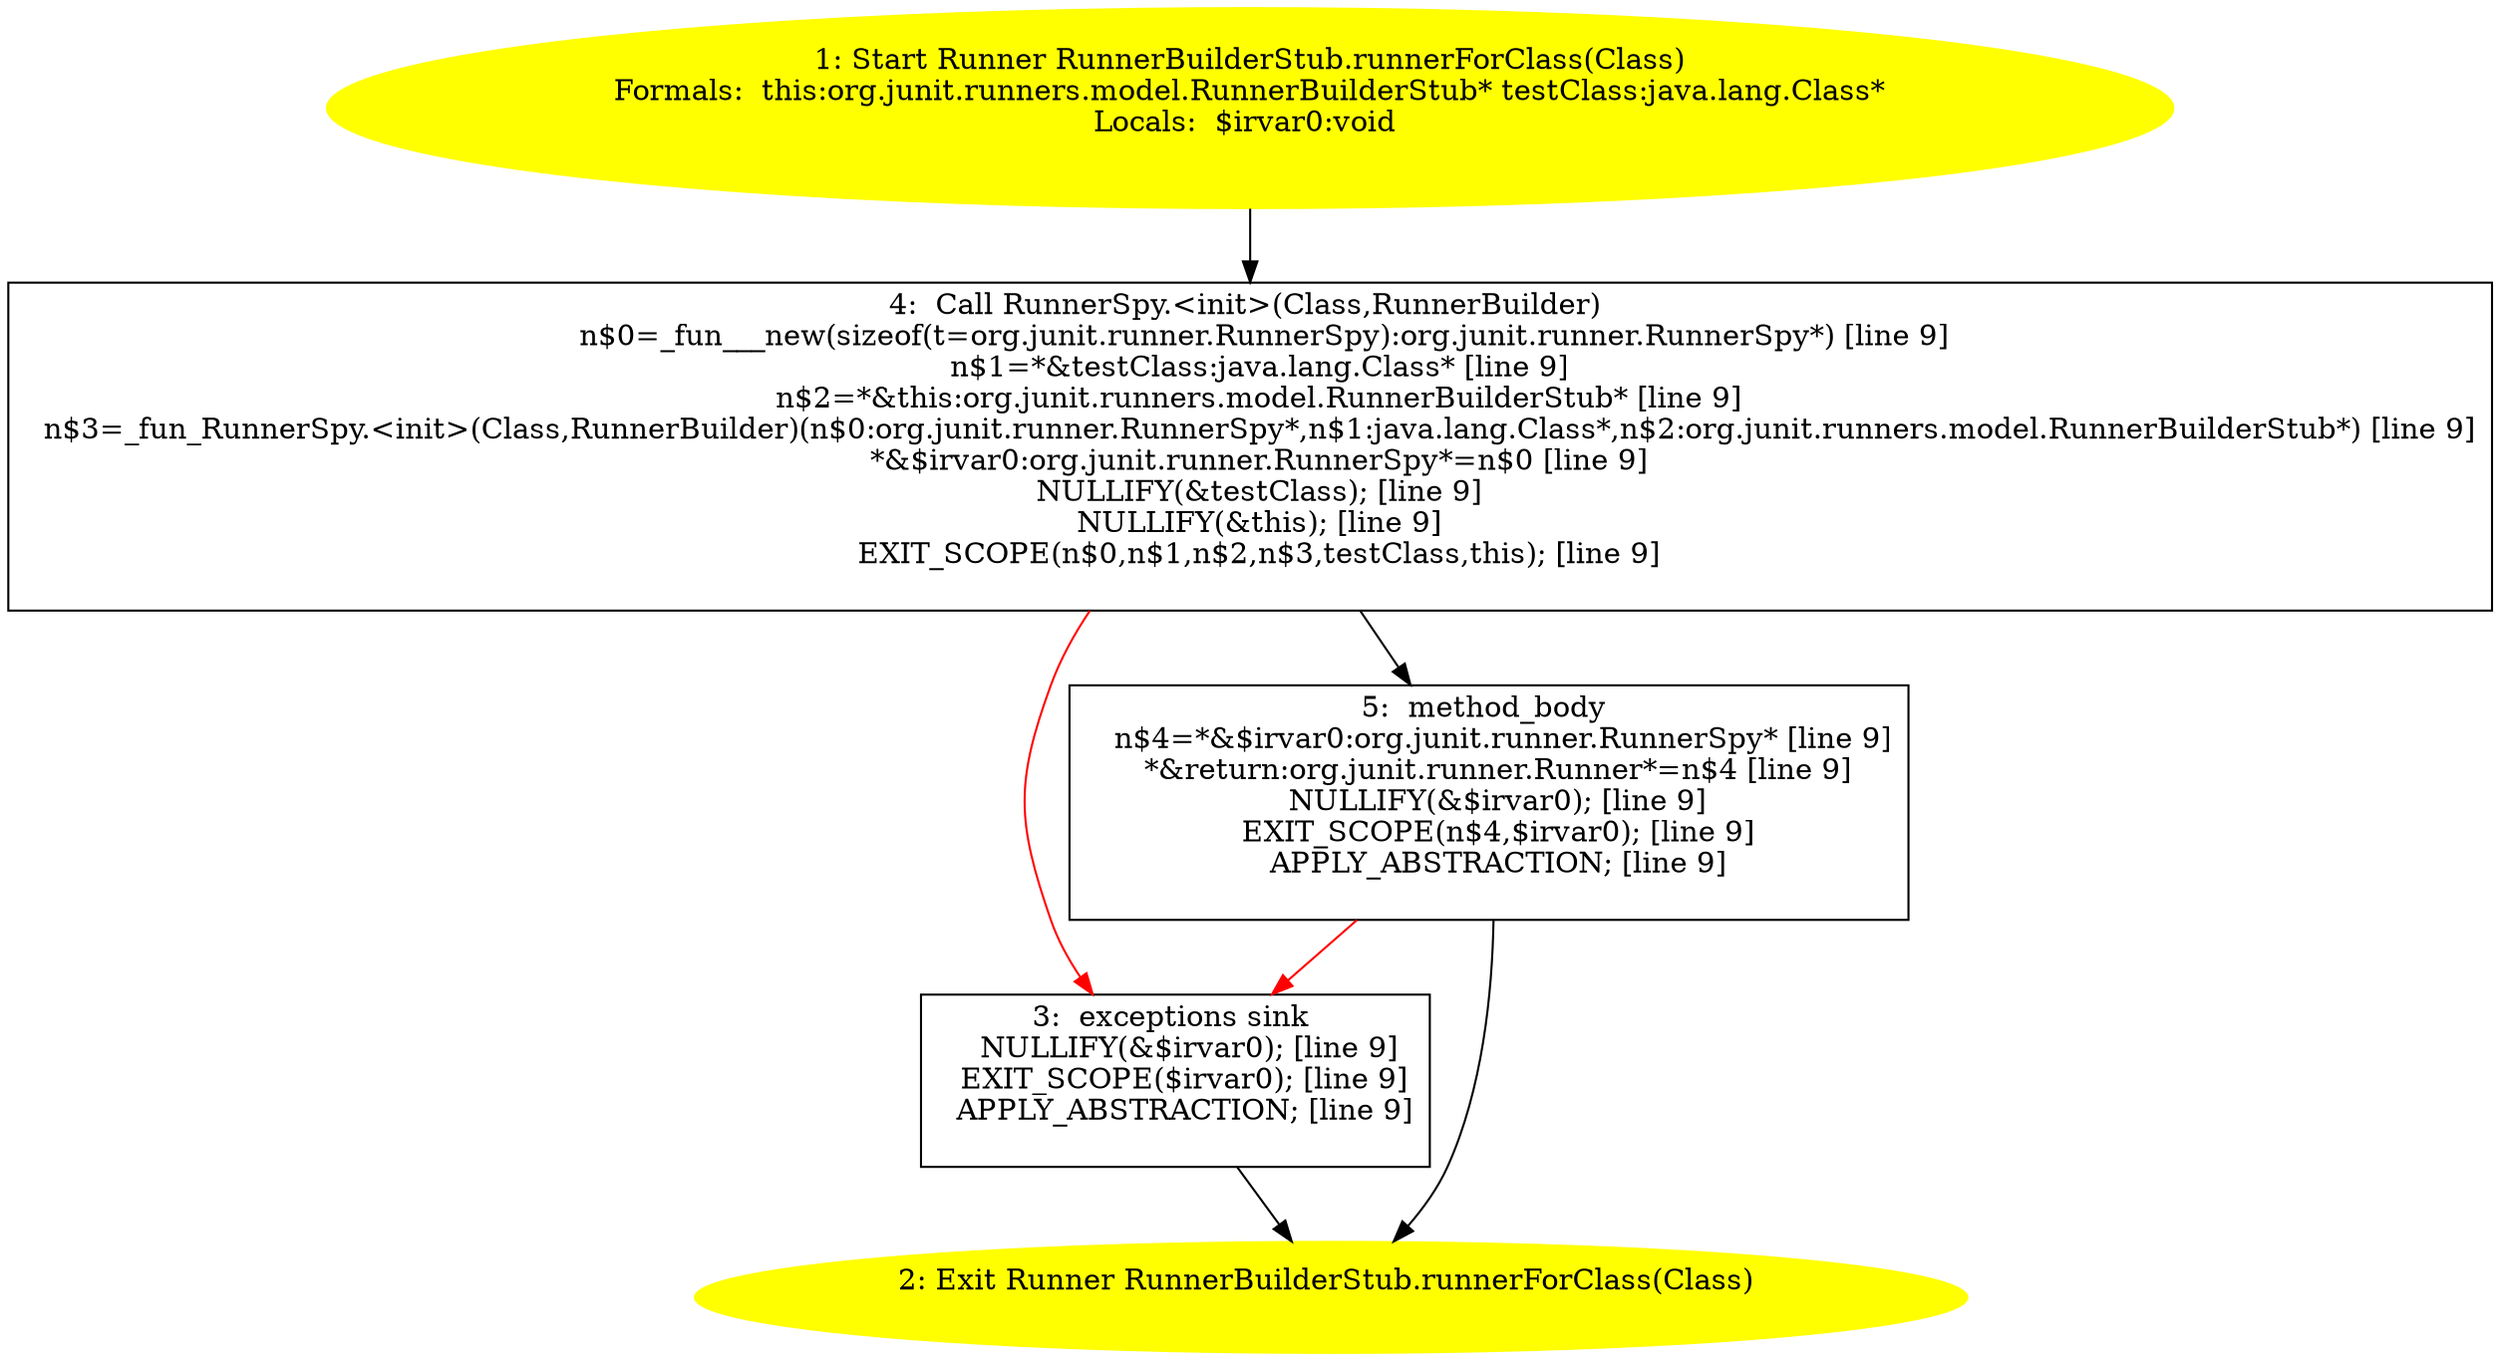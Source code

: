 /* @generated */
digraph cfg {
"org.junit.runners.model.RunnerBuilderStub.runnerForClass(java.lang.Class):org.junit.runner.Runner.c2f49b912b9b979d51cf341b7cd40c53_1" [label="1: Start Runner RunnerBuilderStub.runnerForClass(Class)\nFormals:  this:org.junit.runners.model.RunnerBuilderStub* testClass:java.lang.Class*\nLocals:  $irvar0:void \n  " color=yellow style=filled]
	

	 "org.junit.runners.model.RunnerBuilderStub.runnerForClass(java.lang.Class):org.junit.runner.Runner.c2f49b912b9b979d51cf341b7cd40c53_1" -> "org.junit.runners.model.RunnerBuilderStub.runnerForClass(java.lang.Class):org.junit.runner.Runner.c2f49b912b9b979d51cf341b7cd40c53_4" ;
"org.junit.runners.model.RunnerBuilderStub.runnerForClass(java.lang.Class):org.junit.runner.Runner.c2f49b912b9b979d51cf341b7cd40c53_2" [label="2: Exit Runner RunnerBuilderStub.runnerForClass(Class) \n  " color=yellow style=filled]
	

"org.junit.runners.model.RunnerBuilderStub.runnerForClass(java.lang.Class):org.junit.runner.Runner.c2f49b912b9b979d51cf341b7cd40c53_3" [label="3:  exceptions sink \n   NULLIFY(&$irvar0); [line 9]\n  EXIT_SCOPE($irvar0); [line 9]\n  APPLY_ABSTRACTION; [line 9]\n " shape="box"]
	

	 "org.junit.runners.model.RunnerBuilderStub.runnerForClass(java.lang.Class):org.junit.runner.Runner.c2f49b912b9b979d51cf341b7cd40c53_3" -> "org.junit.runners.model.RunnerBuilderStub.runnerForClass(java.lang.Class):org.junit.runner.Runner.c2f49b912b9b979d51cf341b7cd40c53_2" ;
"org.junit.runners.model.RunnerBuilderStub.runnerForClass(java.lang.Class):org.junit.runner.Runner.c2f49b912b9b979d51cf341b7cd40c53_4" [label="4:  Call RunnerSpy.<init>(Class,RunnerBuilder) \n   n$0=_fun___new(sizeof(t=org.junit.runner.RunnerSpy):org.junit.runner.RunnerSpy*) [line 9]\n  n$1=*&testClass:java.lang.Class* [line 9]\n  n$2=*&this:org.junit.runners.model.RunnerBuilderStub* [line 9]\n  n$3=_fun_RunnerSpy.<init>(Class,RunnerBuilder)(n$0:org.junit.runner.RunnerSpy*,n$1:java.lang.Class*,n$2:org.junit.runners.model.RunnerBuilderStub*) [line 9]\n  *&$irvar0:org.junit.runner.RunnerSpy*=n$0 [line 9]\n  NULLIFY(&testClass); [line 9]\n  NULLIFY(&this); [line 9]\n  EXIT_SCOPE(n$0,n$1,n$2,n$3,testClass,this); [line 9]\n " shape="box"]
	

	 "org.junit.runners.model.RunnerBuilderStub.runnerForClass(java.lang.Class):org.junit.runner.Runner.c2f49b912b9b979d51cf341b7cd40c53_4" -> "org.junit.runners.model.RunnerBuilderStub.runnerForClass(java.lang.Class):org.junit.runner.Runner.c2f49b912b9b979d51cf341b7cd40c53_5" ;
	 "org.junit.runners.model.RunnerBuilderStub.runnerForClass(java.lang.Class):org.junit.runner.Runner.c2f49b912b9b979d51cf341b7cd40c53_4" -> "org.junit.runners.model.RunnerBuilderStub.runnerForClass(java.lang.Class):org.junit.runner.Runner.c2f49b912b9b979d51cf341b7cd40c53_3" [color="red" ];
"org.junit.runners.model.RunnerBuilderStub.runnerForClass(java.lang.Class):org.junit.runner.Runner.c2f49b912b9b979d51cf341b7cd40c53_5" [label="5:  method_body \n   n$4=*&$irvar0:org.junit.runner.RunnerSpy* [line 9]\n  *&return:org.junit.runner.Runner*=n$4 [line 9]\n  NULLIFY(&$irvar0); [line 9]\n  EXIT_SCOPE(n$4,$irvar0); [line 9]\n  APPLY_ABSTRACTION; [line 9]\n " shape="box"]
	

	 "org.junit.runners.model.RunnerBuilderStub.runnerForClass(java.lang.Class):org.junit.runner.Runner.c2f49b912b9b979d51cf341b7cd40c53_5" -> "org.junit.runners.model.RunnerBuilderStub.runnerForClass(java.lang.Class):org.junit.runner.Runner.c2f49b912b9b979d51cf341b7cd40c53_2" ;
	 "org.junit.runners.model.RunnerBuilderStub.runnerForClass(java.lang.Class):org.junit.runner.Runner.c2f49b912b9b979d51cf341b7cd40c53_5" -> "org.junit.runners.model.RunnerBuilderStub.runnerForClass(java.lang.Class):org.junit.runner.Runner.c2f49b912b9b979d51cf341b7cd40c53_3" [color="red" ];
}
